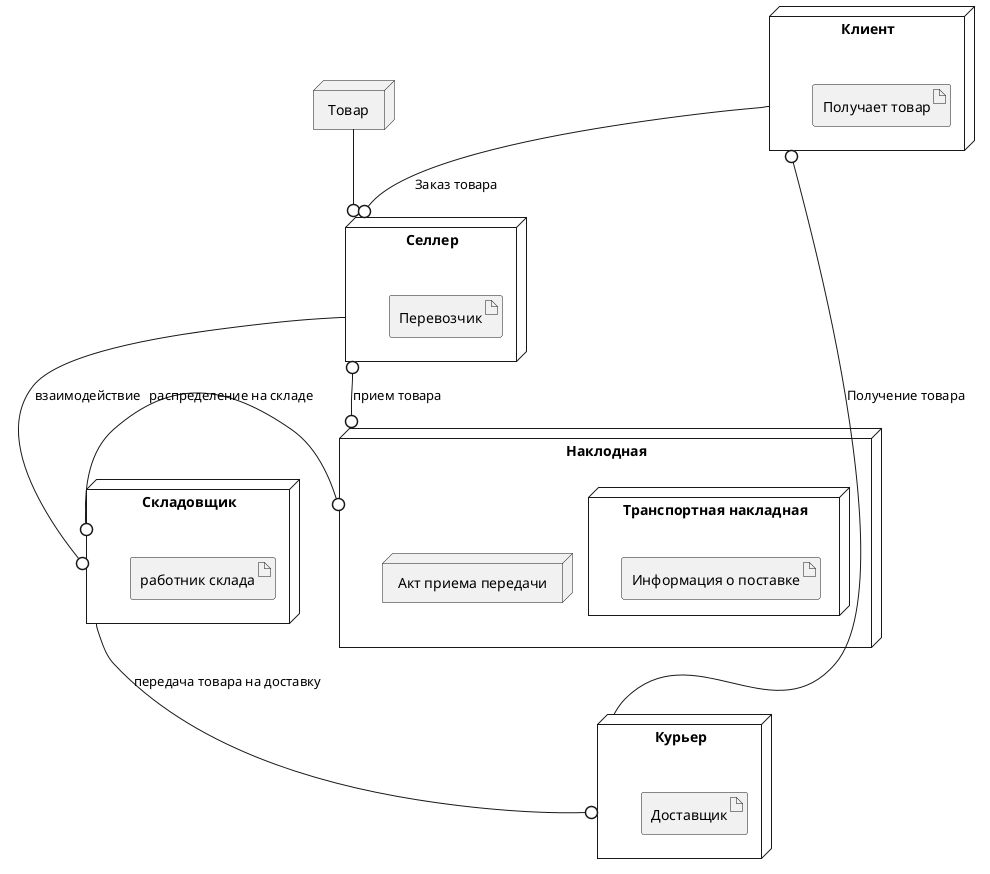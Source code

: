 @startuml "Диаграмма развёртывания"
top to bottom direction
node Курьер{
        artifact "Доставщик"
        }
node Селлер{
       artifact "Перевозчик"
       }
node Товар{
}

node Складовщик{
    artifact "работник склада"
}
node Клиент{
    artifact "Получает товар"
    }
Селлер 0--0 Наклодная: прием товара
Наклодная 0--0 Складовщик: распределение на складе
node Наклодная{
node "Транспортная накладная" {
    artifact "Информация о поставке"
}
node "Акт приема передачи"{
}
}
Селлер --0 Складовщик: взаимодействие
Товар --0 Селлер
Складовщик --0 Курьер: передача товара на доставку
Курьер --0 Клиент: Получение товара
Клиент --0 Селлер: Заказ товара
@enduml